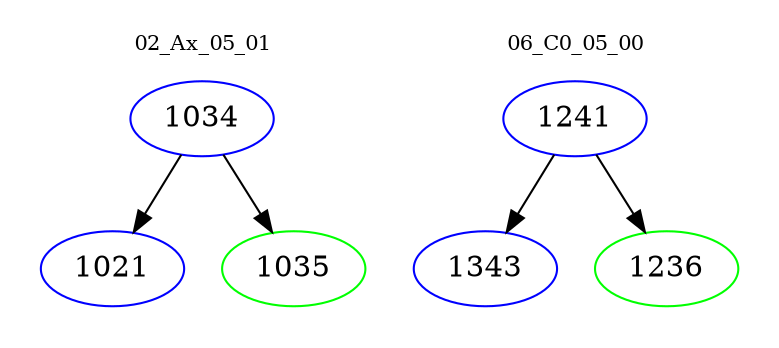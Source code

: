 digraph{
subgraph cluster_0 {
color = white
label = "02_Ax_05_01";
fontsize=10;
T0_1034 [label="1034", color="blue"]
T0_1034 -> T0_1021 [color="black"]
T0_1021 [label="1021", color="blue"]
T0_1034 -> T0_1035 [color="black"]
T0_1035 [label="1035", color="green"]
}
subgraph cluster_1 {
color = white
label = "06_C0_05_00";
fontsize=10;
T1_1241 [label="1241", color="blue"]
T1_1241 -> T1_1343 [color="black"]
T1_1343 [label="1343", color="blue"]
T1_1241 -> T1_1236 [color="black"]
T1_1236 [label="1236", color="green"]
}
}
